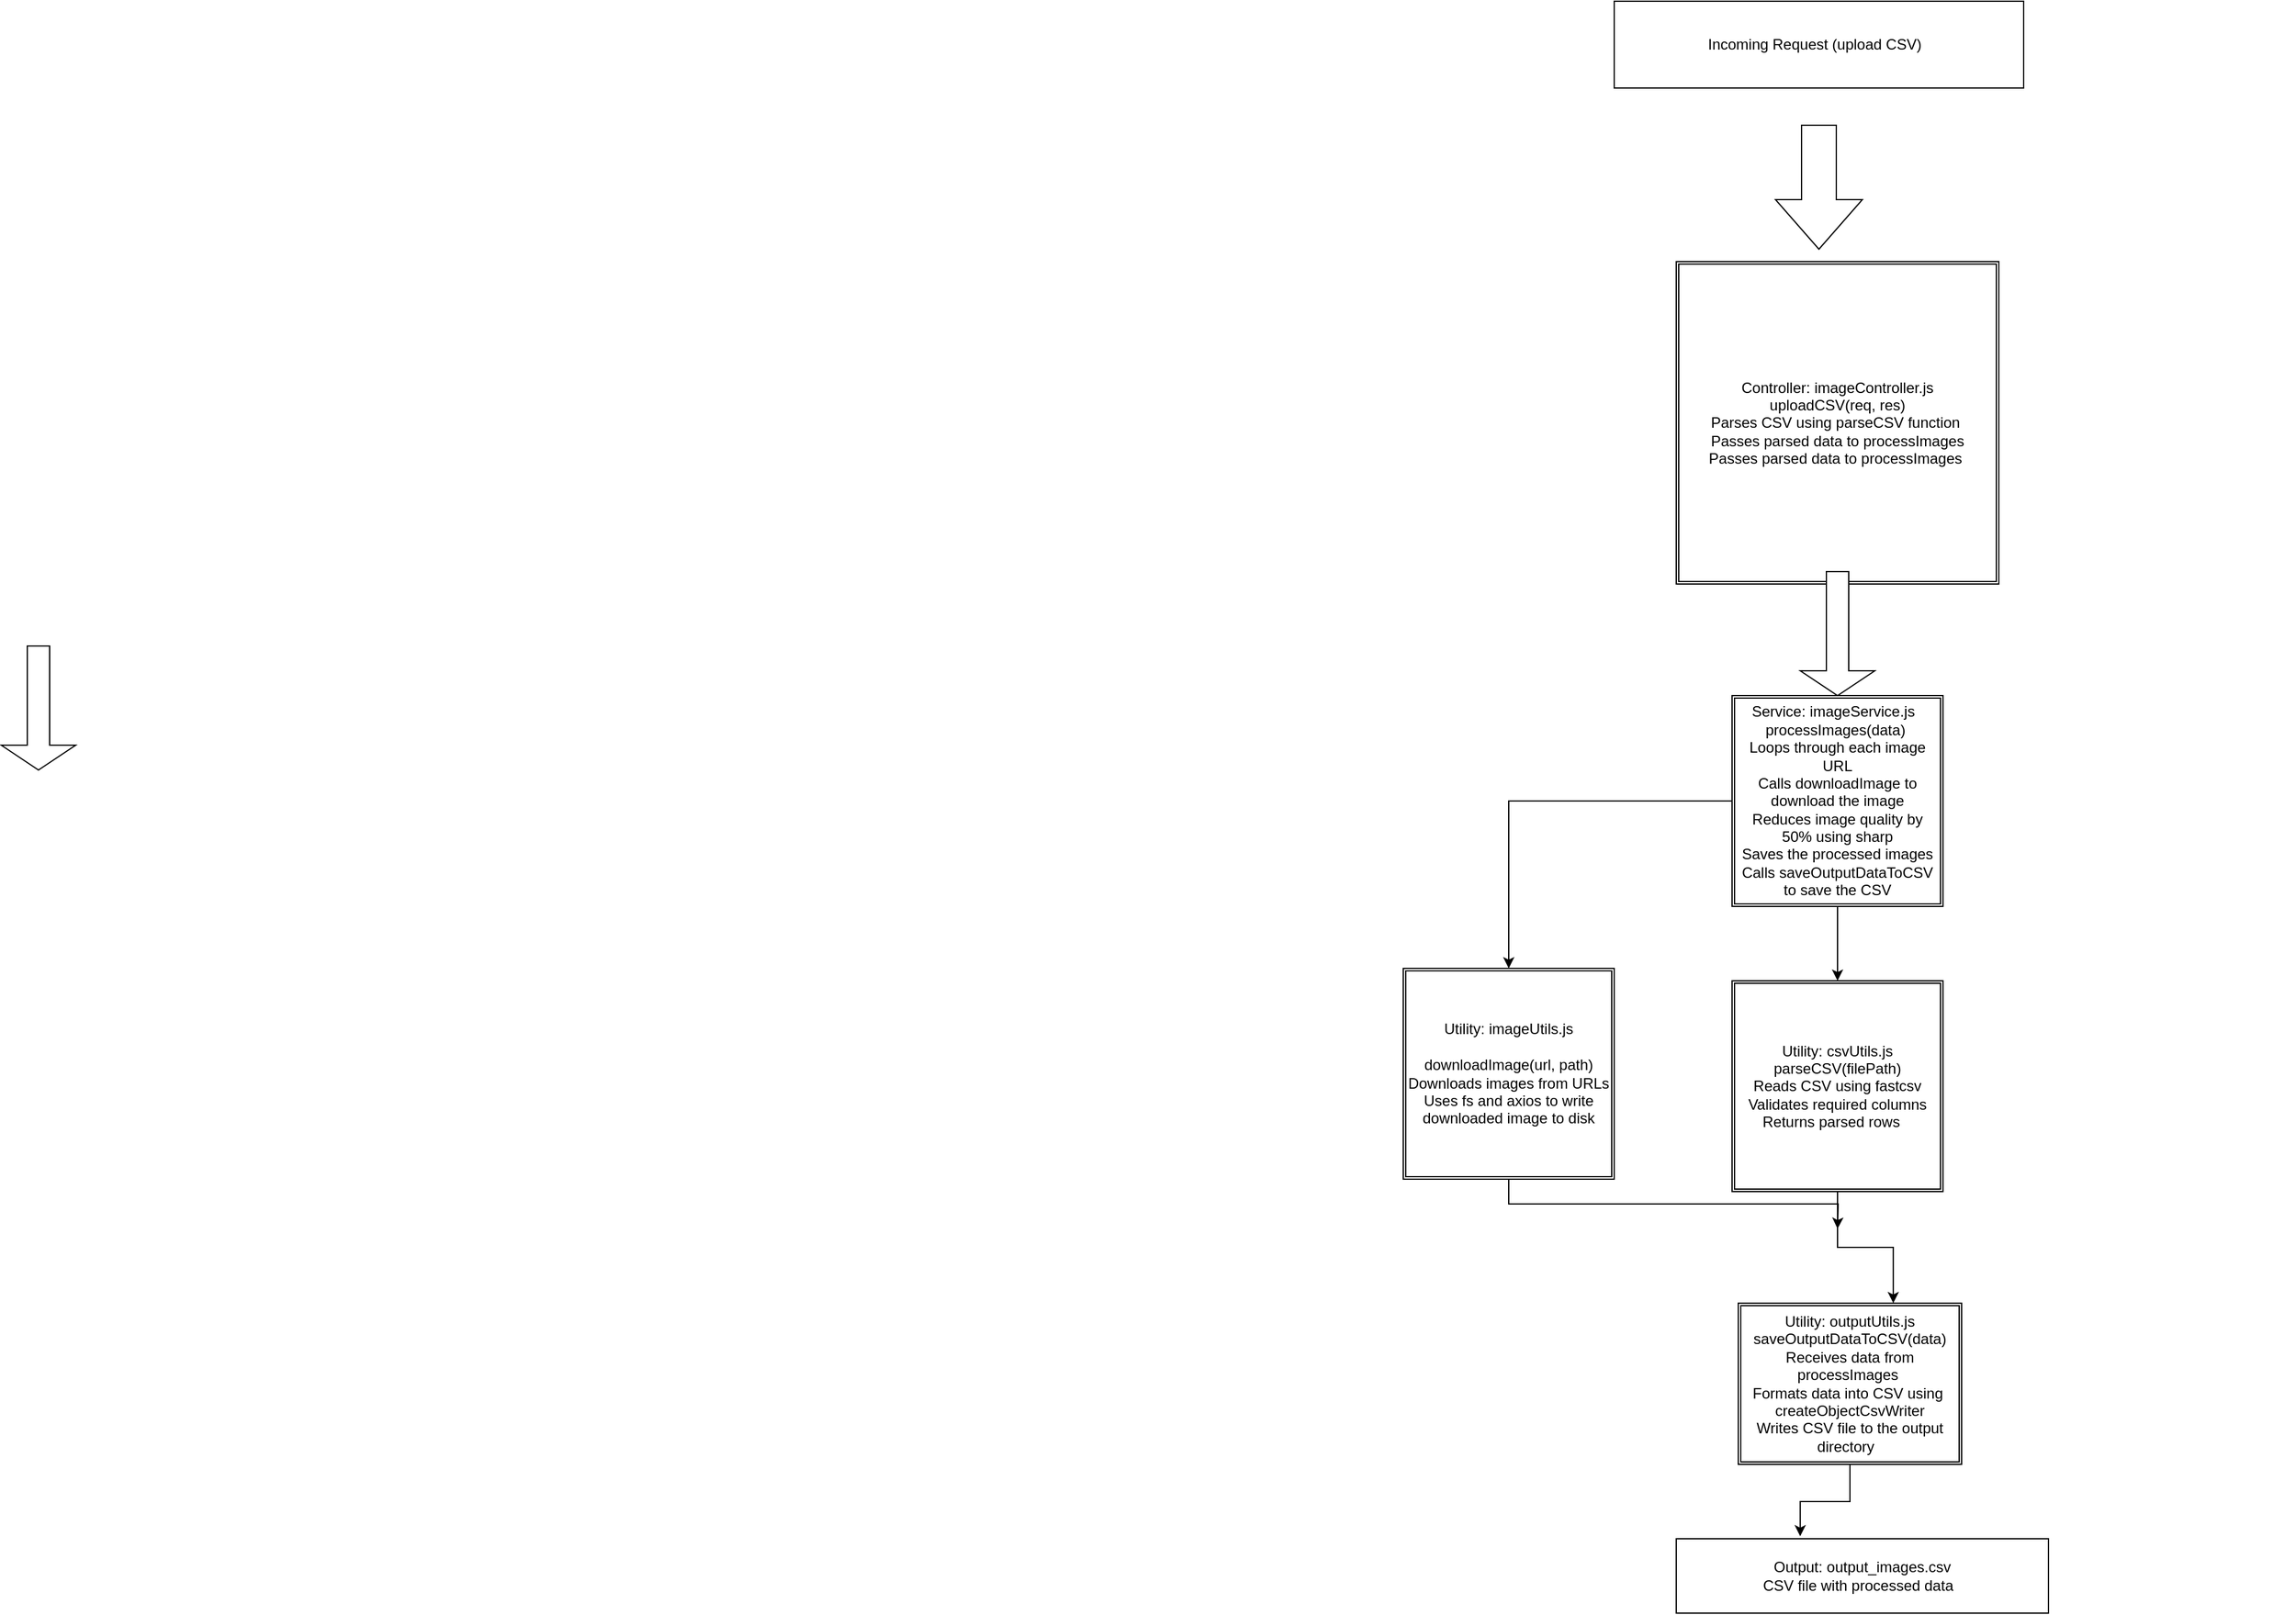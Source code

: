 <mxfile version="24.7.8">
  <diagram name="Page-1" id="Mw_0n_GLEhaEAqpxTEeZ">
    <mxGraphModel dx="2923" dy="803" grid="1" gridSize="10" guides="1" tooltips="1" connect="1" arrows="1" fold="1" page="1" pageScale="1" pageWidth="850" pageHeight="1100" math="0" shadow="0">
      <root>
        <mxCell id="0" />
        <mxCell id="1" parent="0" />
        <mxCell id="8v-Z0Y0sDxo2iosiFpuR-2" style="edgeStyle=orthogonalEdgeStyle;rounded=0;orthogonalLoop=1;jettySize=auto;html=1;exitX=0.5;exitY=1;exitDx=0;exitDy=0;" edge="1" parent="1">
          <mxGeometry relative="1" as="geometry">
            <mxPoint x="370" y="240" as="sourcePoint" />
            <mxPoint x="370" y="240" as="targetPoint" />
          </mxGeometry>
        </mxCell>
        <mxCell id="8v-Z0Y0sDxo2iosiFpuR-5" value="Incoming Request (upload CSV)&amp;nbsp;&amp;nbsp;" style="rounded=0;whiteSpace=wrap;html=1;" vertex="1" parent="1">
          <mxGeometry x="-170" y="90" width="330" height="70" as="geometry" />
        </mxCell>
        <mxCell id="8v-Z0Y0sDxo2iosiFpuR-6" value="" style="shape=singleArrow;direction=south;whiteSpace=wrap;html=1;" vertex="1" parent="1">
          <mxGeometry x="-1470" y="610" width="60" height="100" as="geometry" />
        </mxCell>
        <mxCell id="8v-Z0Y0sDxo2iosiFpuR-9" value="" style="html=1;shadow=0;dashed=0;align=center;verticalAlign=middle;shape=mxgraph.arrows2.arrow;dy=0.6;dx=40;direction=south;notch=0;" vertex="1" parent="1">
          <mxGeometry x="-40" y="190" width="70" height="100" as="geometry" />
        </mxCell>
        <mxCell id="8v-Z0Y0sDxo2iosiFpuR-59" value="" style="edgeStyle=orthogonalEdgeStyle;rounded=0;orthogonalLoop=1;jettySize=auto;html=1;" edge="1" parent="1" source="8v-Z0Y0sDxo2iosiFpuR-51" target="8v-Z0Y0sDxo2iosiFpuR-58">
          <mxGeometry relative="1" as="geometry" />
        </mxCell>
        <mxCell id="8v-Z0Y0sDxo2iosiFpuR-51" value="Controller: imageController.js&lt;br&gt;uploadCSV(req, res)&lt;br&gt;Parses CSV &lt;span class=&quot;hljs-keyword&quot;&gt;using&lt;/span&gt; parseCSV &lt;span class=&quot;hljs-keyword&quot;&gt;function&lt;/span&gt;&amp;nbsp;&lt;br&gt;Passes parsed data &lt;span class=&quot;hljs-keyword&quot;&gt;to&lt;/span&gt; processImages&lt;br&gt;Passes parsed data &lt;span class=&quot;hljs-keyword&quot;&gt;to&lt;/span&gt; processImages&amp;nbsp;" style="shape=ext;double=1;whiteSpace=wrap;html=1;aspect=fixed;" vertex="1" parent="1">
          <mxGeometry x="-120" y="300" width="260" height="260" as="geometry" />
        </mxCell>
        <mxCell id="8v-Z0Y0sDxo2iosiFpuR-62" value="" style="edgeStyle=orthogonalEdgeStyle;rounded=0;orthogonalLoop=1;jettySize=auto;html=1;" edge="1" parent="1" source="8v-Z0Y0sDxo2iosiFpuR-58" target="8v-Z0Y0sDxo2iosiFpuR-61">
          <mxGeometry relative="1" as="geometry">
            <Array as="points">
              <mxPoint x="10" y="830" />
              <mxPoint x="10" y="830" />
            </Array>
          </mxGeometry>
        </mxCell>
        <mxCell id="8v-Z0Y0sDxo2iosiFpuR-82" style="edgeStyle=orthogonalEdgeStyle;rounded=0;orthogonalLoop=1;jettySize=auto;html=1;" edge="1" parent="1" source="8v-Z0Y0sDxo2iosiFpuR-58" target="8v-Z0Y0sDxo2iosiFpuR-63">
          <mxGeometry relative="1" as="geometry" />
        </mxCell>
        <mxCell id="8v-Z0Y0sDxo2iosiFpuR-58" value="Service: imageService.js&amp;nbsp;&amp;nbsp;&lt;br&gt;processImages(data)&amp;nbsp;&lt;br&gt;Loops through &lt;span class=&quot;hljs-keyword&quot;&gt;each&lt;/span&gt; image URL&lt;br&gt;Calls downloadImage &lt;span class=&quot;hljs-keyword&quot;&gt;to&lt;/span&gt; download the image&lt;br&gt;Reduces image quality &lt;span class=&quot;hljs-keyword&quot;&gt;by&lt;/span&gt; &lt;span class=&quot;hljs-number&quot;&gt;50&lt;/span&gt;&lt;span class=&quot;hljs-operator&quot;&gt;%&lt;/span&gt; &lt;span class=&quot;hljs-keyword&quot;&gt;using&lt;/span&gt; sharp&lt;br&gt;Saves the processed images&lt;br&gt;Calls saveOutputDataToCSV &lt;span class=&quot;hljs-keyword&quot;&gt;to&lt;/span&gt; save the CSV" style="shape=ext;double=1;whiteSpace=wrap;html=1;aspect=fixed;" vertex="1" parent="1">
          <mxGeometry x="-75" y="650" width="170" height="170" as="geometry" />
        </mxCell>
        <mxCell id="8v-Z0Y0sDxo2iosiFpuR-60" value="" style="shape=singleArrow;direction=south;whiteSpace=wrap;html=1;" vertex="1" parent="1">
          <mxGeometry x="-20" y="550" width="60" height="100" as="geometry" />
        </mxCell>
        <mxCell id="8v-Z0Y0sDxo2iosiFpuR-61" value="Utility: csvUtils.js&lt;br&gt;parseCSV(filePath)&lt;br&gt;&lt;span class=&quot;hljs-keyword&quot;&gt;Reads&lt;/span&gt; CSV &lt;span class=&quot;hljs-keyword&quot;&gt;using&lt;/span&gt; fastcsv&lt;br&gt;Validates required columns&lt;br&gt;&lt;span class=&quot;hljs-keyword&quot;&gt;Returns&lt;/span&gt; parsed &lt;span class=&quot;hljs-keyword&quot;&gt;rows&lt;/span&gt;&amp;nbsp;&amp;nbsp;&amp;nbsp;" style="shape=ext;double=1;whiteSpace=wrap;html=1;aspect=fixed;" vertex="1" parent="1">
          <mxGeometry x="-75" y="880" width="170" height="170" as="geometry" />
        </mxCell>
        <mxCell id="8v-Z0Y0sDxo2iosiFpuR-84" style="edgeStyle=orthogonalEdgeStyle;rounded=0;orthogonalLoop=1;jettySize=auto;html=1;exitX=0.5;exitY=1;exitDx=0;exitDy=0;" edge="1" parent="1" source="8v-Z0Y0sDxo2iosiFpuR-63">
          <mxGeometry relative="1" as="geometry">
            <mxPoint x="10" y="1080" as="targetPoint" />
          </mxGeometry>
        </mxCell>
        <UserObject label="Utility: imageUtils.js&lt;br/&gt;&lt;br&gt;downloadImage(url, path)&lt;br&gt;Downloads images &lt;span class=&quot;hljs-keyword&quot;&gt;from&lt;/span&gt; URLs&lt;br&gt;Uses fs &lt;span class=&quot;hljs-keyword&quot;&gt;and&lt;/span&gt; axios &lt;span class=&quot;hljs-keyword&quot;&gt;to&lt;/span&gt; write&lt;br&gt;downloaded image &lt;span class=&quot;hljs-keyword&quot;&gt;to&lt;/span&gt; disk" link="Utility: imageUtils.js" id="8v-Z0Y0sDxo2iosiFpuR-63">
          <mxCell style="shape=ext;double=1;whiteSpace=wrap;html=1;aspect=fixed;" vertex="1" parent="1">
            <mxGeometry x="-340" y="870" width="170" height="170" as="geometry" />
          </mxCell>
        </UserObject>
        <mxCell id="8v-Z0Y0sDxo2iosiFpuR-67" value="Utility: outputUtils.js&lt;br&gt;saveOutputDataToCSV(data)&lt;br&gt;Receives data &lt;span class=&quot;hljs-keyword&quot;&gt;from&lt;/span&gt; processImages&amp;nbsp;&lt;br&gt;Formats data &lt;span class=&quot;hljs-keyword&quot;&gt;into&lt;/span&gt; CSV &lt;span class=&quot;hljs-keyword&quot;&gt;using&lt;/span&gt;&amp;nbsp;&lt;br&gt;createObjectCsvWriter &lt;br&gt;Writes CSV file &lt;span class=&quot;hljs-keyword&quot;&gt;to&lt;/span&gt; the output directory&amp;nbsp;&amp;nbsp;" style="shape=ext;double=1;rounded=0;whiteSpace=wrap;html=1;" vertex="1" parent="1">
          <mxGeometry x="-70" y="1140" width="180" height="130" as="geometry" />
        </mxCell>
        <mxCell id="8v-Z0Y0sDxo2iosiFpuR-68" style="edgeStyle=orthogonalEdgeStyle;rounded=0;orthogonalLoop=1;jettySize=auto;html=1;exitX=0.5;exitY=1;exitDx=0;exitDy=0;entryX=0.694;entryY=0;entryDx=0;entryDy=0;entryPerimeter=0;" edge="1" parent="1" source="8v-Z0Y0sDxo2iosiFpuR-61" target="8v-Z0Y0sDxo2iosiFpuR-67">
          <mxGeometry relative="1" as="geometry" />
        </mxCell>
        <UserObject label="Output: output_images.csv&lt;br&gt;CSV file with processed data&amp;nbsp;&amp;nbsp;" link="Output: output_images.csv " id="8v-Z0Y0sDxo2iosiFpuR-86">
          <mxCell style="rounded=0;whiteSpace=wrap;html=1;" vertex="1" parent="1">
            <mxGeometry x="-120" y="1330" width="300" height="60" as="geometry" />
          </mxCell>
        </UserObject>
        <mxCell id="8v-Z0Y0sDxo2iosiFpuR-87" style="edgeStyle=orthogonalEdgeStyle;rounded=0;orthogonalLoop=1;jettySize=auto;html=1;entryX=0.333;entryY=-0.033;entryDx=0;entryDy=0;entryPerimeter=0;" edge="1" parent="1" source="8v-Z0Y0sDxo2iosiFpuR-67" target="8v-Z0Y0sDxo2iosiFpuR-86">
          <mxGeometry relative="1" as="geometry" />
        </mxCell>
      </root>
    </mxGraphModel>
  </diagram>
</mxfile>
